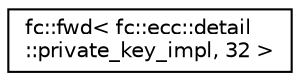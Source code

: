 digraph "Graphical Class Hierarchy"
{
  edge [fontname="Helvetica",fontsize="10",labelfontname="Helvetica",labelfontsize="10"];
  node [fontname="Helvetica",fontsize="10",shape=record];
  rankdir="LR";
  Node0 [label="fc::fwd\< fc::ecc::detail\l::private_key_impl, 32 \>",height=0.2,width=0.4,color="black", fillcolor="white", style="filled",URL="$classfc_1_1fwd.html"];
}
